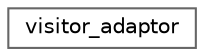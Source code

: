 digraph "Graphical Class Hierarchy"
{
 // LATEX_PDF_SIZE
  bgcolor="transparent";
  edge [fontname=Helvetica,fontsize=10,labelfontname=Helvetica,labelfontsize=10];
  node [fontname=Helvetica,fontsize=10,shape=box,height=0.2,width=0.4];
  rankdir="LR";
  Node0 [id="Node000000",label="visitor_adaptor",height=0.2,width=0.4,color="grey40", fillcolor="white", style="filled",URL="$classvisitor__adaptor.html",tooltip=" "];
}
